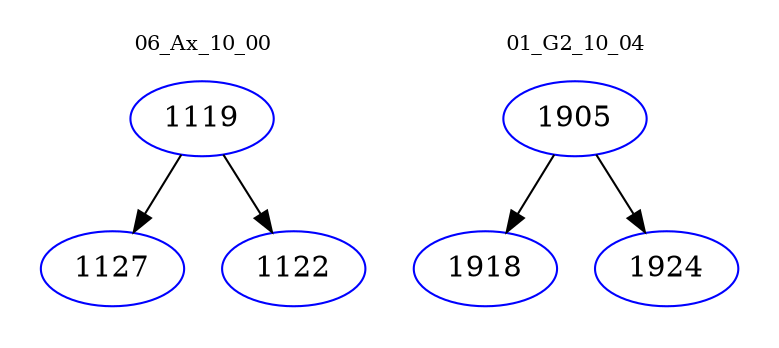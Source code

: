 digraph{
subgraph cluster_0 {
color = white
label = "06_Ax_10_00";
fontsize=10;
T0_1119 [label="1119", color="blue"]
T0_1119 -> T0_1127 [color="black"]
T0_1127 [label="1127", color="blue"]
T0_1119 -> T0_1122 [color="black"]
T0_1122 [label="1122", color="blue"]
}
subgraph cluster_1 {
color = white
label = "01_G2_10_04";
fontsize=10;
T1_1905 [label="1905", color="blue"]
T1_1905 -> T1_1918 [color="black"]
T1_1918 [label="1918", color="blue"]
T1_1905 -> T1_1924 [color="black"]
T1_1924 [label="1924", color="blue"]
}
}
